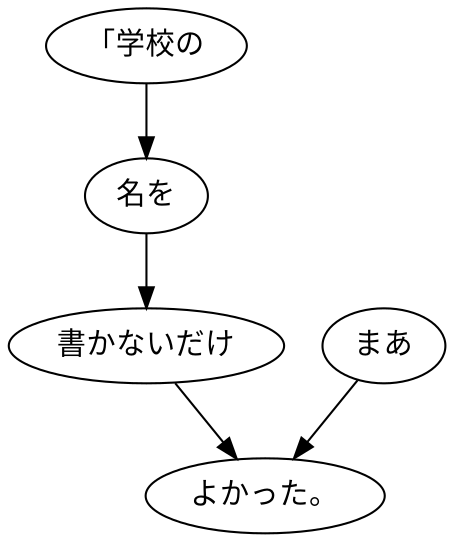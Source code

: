 digraph graph7323 {
	node0 [label="「学校の"];
	node1 [label="名を"];
	node2 [label="書かないだけ"];
	node3 [label="まあ"];
	node4 [label="よかった。"];
	node0 -> node1;
	node1 -> node2;
	node2 -> node4;
	node3 -> node4;
}
